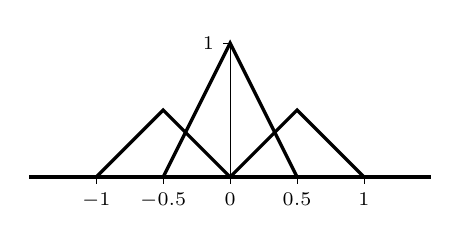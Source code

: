 \begin{tikzpicture}[scale=1.7]
  \pgfmathsetmacro{\xO}{1}
  \draw[very thin] (-1.5,0)--(1.5,0);
  \draw[very thin] (0,0)--(0,1);

  \draw[very thick] (-1,0)--(-.5,.5)--(0,0)--(.5,.5)--(1,0);
  \draw[very thick] (-.5,0)--(0,1)--(.5,0);
  \draw[very thick] (-1.5,0)--(1.5,0);

  \draw[very thin] (0,1)--(-0.05,1) node[left] {\scriptsize $1$};

\foreach \x in {-1,-0.5,0,0.5,1}{
  \draw[very thin] (\x,0)--(\x,-.05) node[below] {\scriptsize $\x$};
};
\end{tikzpicture}
